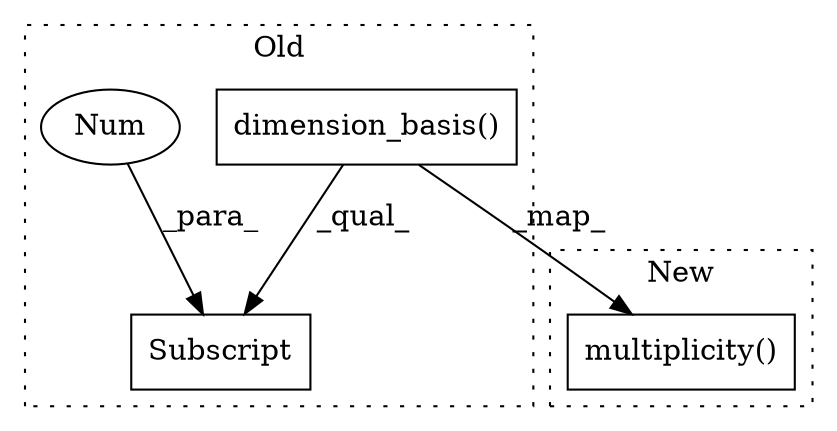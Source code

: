 digraph G {
subgraph cluster0 {
1 [label="dimension_basis()" a="75" s="6199,6223" l="23,1" shape="box"];
3 [label="Subscript" a="63" s="6199,0" l="28,0" shape="box"];
4 [label="Num" a="76" s="6225" l="1" shape="ellipse"];
label = "Old";
style="dotted";
}
subgraph cluster1 {
2 [label="multiplicity()" a="75" s="6270,6295" l="24,1" shape="box"];
label = "New";
style="dotted";
}
1 -> 2 [label="_map_"];
1 -> 3 [label="_qual_"];
4 -> 3 [label="_para_"];
}